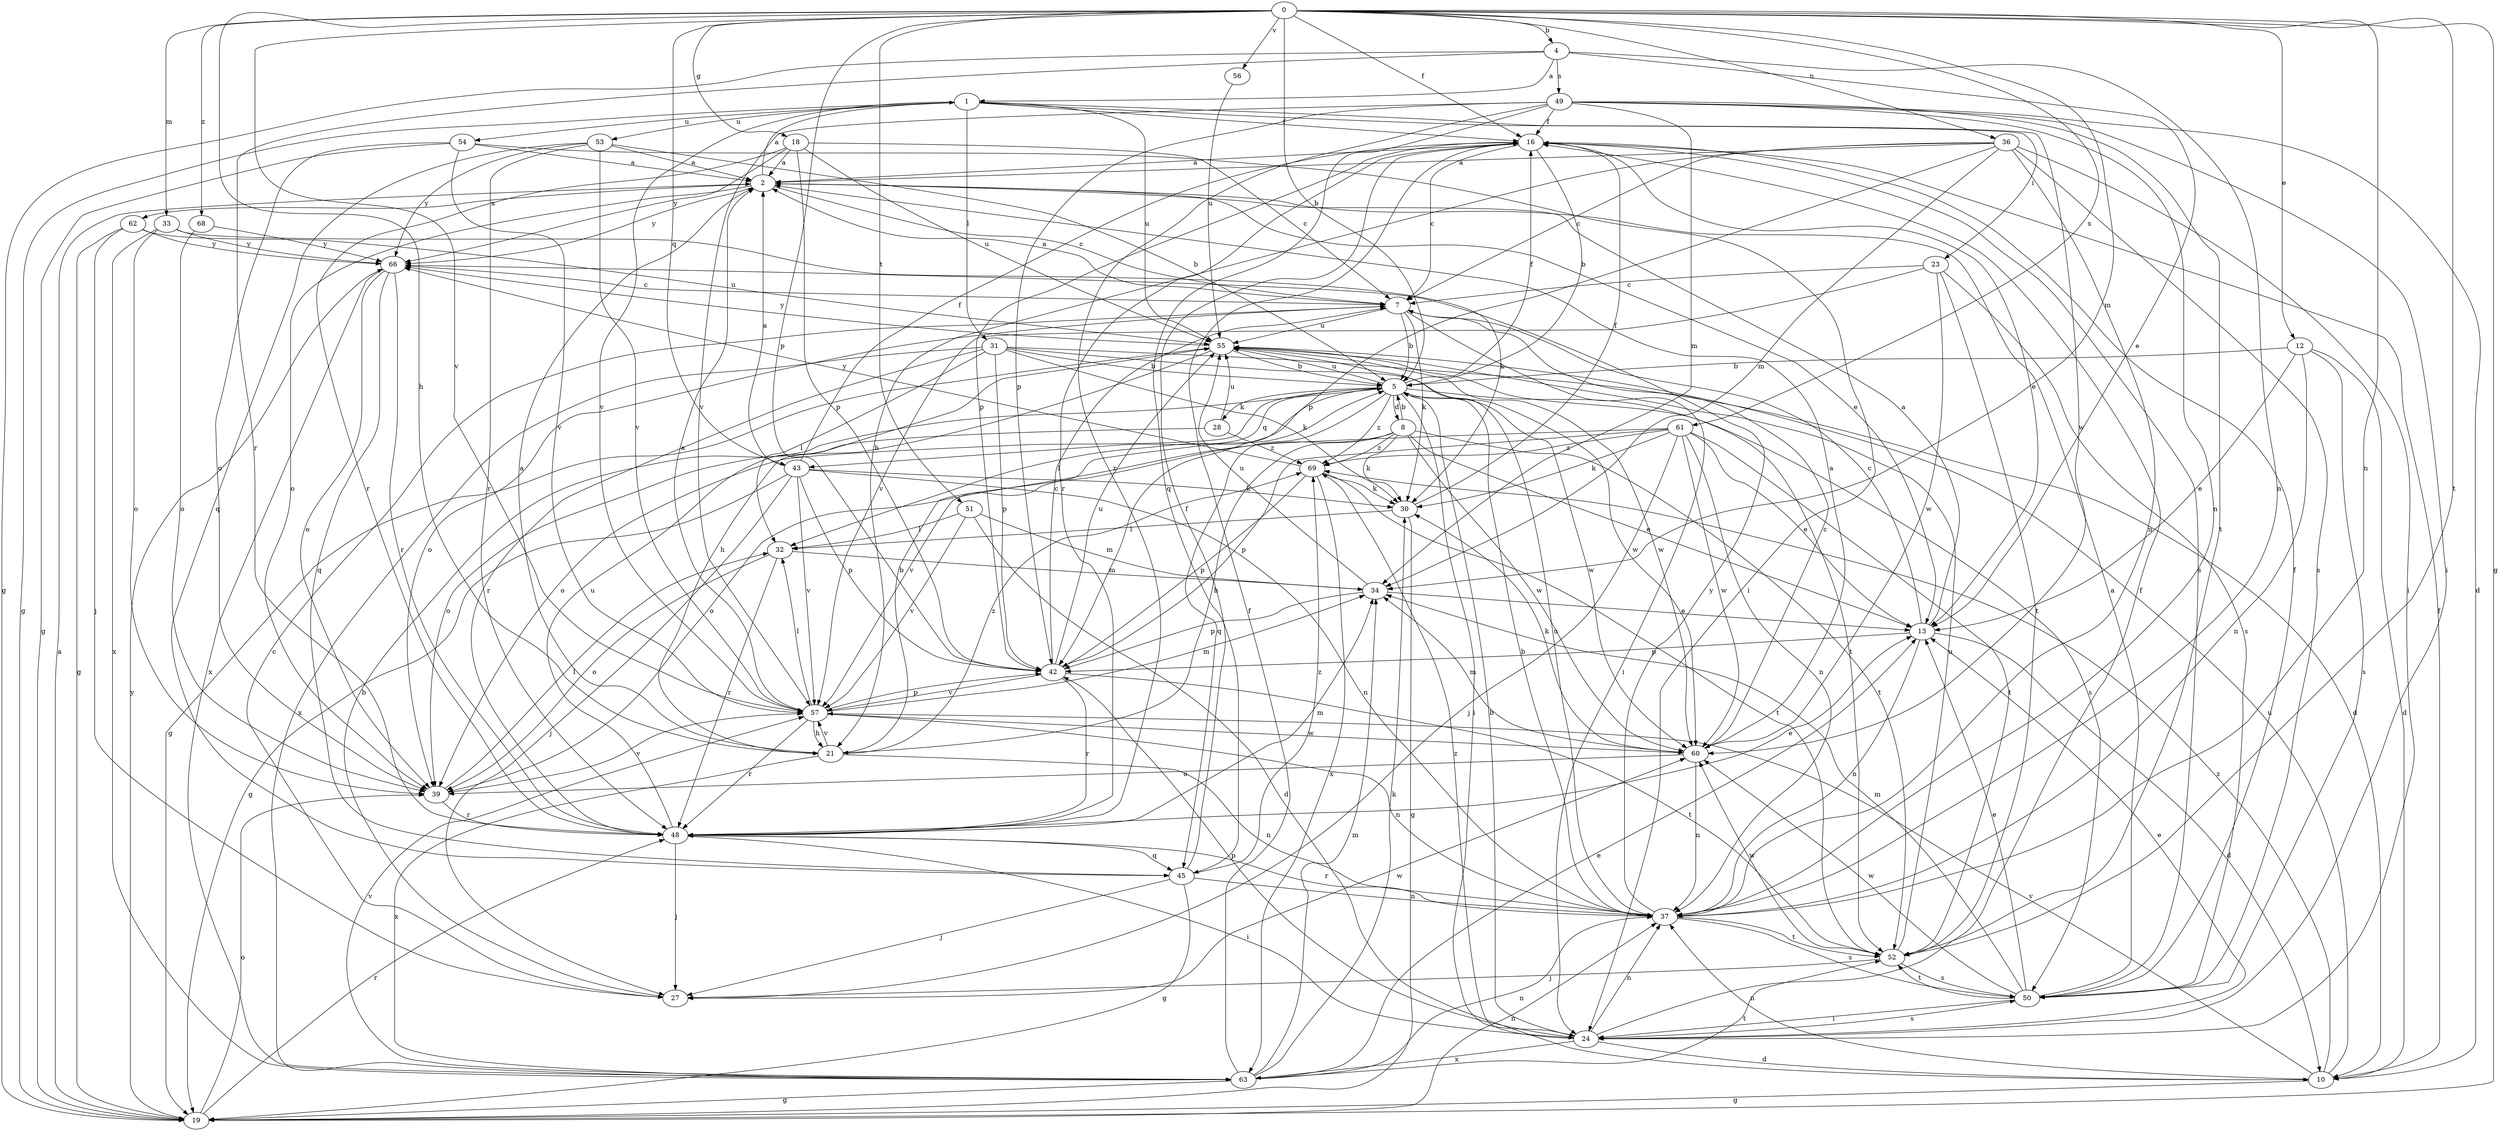 strict digraph  {
0;
1;
2;
4;
5;
7;
8;
10;
12;
13;
16;
18;
19;
21;
23;
24;
27;
28;
30;
31;
32;
33;
34;
36;
37;
39;
42;
43;
45;
48;
49;
50;
51;
52;
53;
54;
55;
56;
57;
60;
61;
62;
63;
66;
68;
69;
0 -> 4  [label=b];
0 -> 5  [label=b];
0 -> 12  [label=e];
0 -> 16  [label=f];
0 -> 18  [label=g];
0 -> 19  [label=g];
0 -> 21  [label=h];
0 -> 33  [label=m];
0 -> 34  [label=m];
0 -> 36  [label=n];
0 -> 37  [label=n];
0 -> 42  [label=p];
0 -> 43  [label=q];
0 -> 51  [label=t];
0 -> 52  [label=t];
0 -> 56  [label=v];
0 -> 57  [label=v];
0 -> 61  [label=x];
0 -> 68  [label=z];
1 -> 16  [label=f];
1 -> 19  [label=g];
1 -> 23  [label=i];
1 -> 31  [label=l];
1 -> 53  [label=u];
1 -> 54  [label=u];
1 -> 55  [label=u];
1 -> 57  [label=v];
1 -> 60  [label=w];
2 -> 1  [label=a];
2 -> 7  [label=c];
2 -> 13  [label=e];
2 -> 39  [label=o];
2 -> 62  [label=x];
2 -> 66  [label=y];
4 -> 1  [label=a];
4 -> 13  [label=e];
4 -> 19  [label=g];
4 -> 37  [label=n];
4 -> 48  [label=r];
4 -> 49  [label=s];
5 -> 8  [label=d];
5 -> 16  [label=f];
5 -> 24  [label=i];
5 -> 28  [label=k];
5 -> 32  [label=l];
5 -> 39  [label=o];
5 -> 43  [label=q];
5 -> 45  [label=q];
5 -> 50  [label=s];
5 -> 55  [label=u];
5 -> 60  [label=w];
5 -> 69  [label=z];
7 -> 2  [label=a];
7 -> 5  [label=b];
7 -> 24  [label=i];
7 -> 30  [label=k];
7 -> 39  [label=o];
7 -> 55  [label=u];
8 -> 5  [label=b];
8 -> 13  [label=e];
8 -> 21  [label=h];
8 -> 30  [label=k];
8 -> 52  [label=t];
8 -> 57  [label=v];
8 -> 60  [label=w];
8 -> 69  [label=z];
10 -> 16  [label=f];
10 -> 19  [label=g];
10 -> 37  [label=n];
10 -> 55  [label=u];
10 -> 57  [label=v];
10 -> 69  [label=z];
12 -> 5  [label=b];
12 -> 10  [label=d];
12 -> 13  [label=e];
12 -> 37  [label=n];
12 -> 50  [label=s];
13 -> 2  [label=a];
13 -> 7  [label=c];
13 -> 10  [label=d];
13 -> 37  [label=n];
13 -> 42  [label=p];
16 -> 2  [label=a];
16 -> 5  [label=b];
16 -> 7  [label=c];
16 -> 13  [label=e];
16 -> 42  [label=p];
16 -> 48  [label=r];
16 -> 50  [label=s];
18 -> 2  [label=a];
18 -> 7  [label=c];
18 -> 42  [label=p];
18 -> 48  [label=r];
18 -> 55  [label=u];
18 -> 66  [label=y];
19 -> 2  [label=a];
19 -> 37  [label=n];
19 -> 39  [label=o];
19 -> 48  [label=r];
19 -> 66  [label=y];
21 -> 2  [label=a];
21 -> 5  [label=b];
21 -> 37  [label=n];
21 -> 57  [label=v];
21 -> 63  [label=x];
21 -> 69  [label=z];
23 -> 7  [label=c];
23 -> 50  [label=s];
23 -> 52  [label=t];
23 -> 57  [label=v];
23 -> 60  [label=w];
24 -> 5  [label=b];
24 -> 10  [label=d];
24 -> 13  [label=e];
24 -> 16  [label=f];
24 -> 37  [label=n];
24 -> 42  [label=p];
24 -> 50  [label=s];
24 -> 63  [label=x];
24 -> 69  [label=z];
27 -> 5  [label=b];
27 -> 7  [label=c];
27 -> 60  [label=w];
28 -> 39  [label=o];
28 -> 55  [label=u];
28 -> 69  [label=z];
30 -> 16  [label=f];
30 -> 19  [label=g];
30 -> 32  [label=l];
31 -> 5  [label=b];
31 -> 10  [label=d];
31 -> 30  [label=k];
31 -> 32  [label=l];
31 -> 42  [label=p];
31 -> 48  [label=r];
31 -> 60  [label=w];
31 -> 63  [label=x];
32 -> 34  [label=m];
32 -> 39  [label=o];
32 -> 48  [label=r];
33 -> 30  [label=k];
33 -> 39  [label=o];
33 -> 63  [label=x];
33 -> 66  [label=y];
34 -> 13  [label=e];
34 -> 42  [label=p];
34 -> 55  [label=u];
36 -> 2  [label=a];
36 -> 7  [label=c];
36 -> 21  [label=h];
36 -> 24  [label=i];
36 -> 34  [label=m];
36 -> 37  [label=n];
36 -> 42  [label=p];
36 -> 50  [label=s];
37 -> 5  [label=b];
37 -> 48  [label=r];
37 -> 50  [label=s];
37 -> 52  [label=t];
37 -> 55  [label=u];
37 -> 66  [label=y];
39 -> 32  [label=l];
39 -> 48  [label=r];
39 -> 57  [label=v];
42 -> 7  [label=c];
42 -> 48  [label=r];
42 -> 52  [label=t];
42 -> 55  [label=u];
42 -> 57  [label=v];
43 -> 2  [label=a];
43 -> 16  [label=f];
43 -> 19  [label=g];
43 -> 27  [label=j];
43 -> 30  [label=k];
43 -> 37  [label=n];
43 -> 42  [label=p];
43 -> 57  [label=v];
45 -> 16  [label=f];
45 -> 19  [label=g];
45 -> 27  [label=j];
45 -> 37  [label=n];
45 -> 69  [label=z];
48 -> 13  [label=e];
48 -> 24  [label=i];
48 -> 27  [label=j];
48 -> 34  [label=m];
48 -> 45  [label=q];
48 -> 55  [label=u];
49 -> 10  [label=d];
49 -> 16  [label=f];
49 -> 24  [label=i];
49 -> 34  [label=m];
49 -> 37  [label=n];
49 -> 42  [label=p];
49 -> 45  [label=q];
49 -> 48  [label=r];
49 -> 52  [label=t];
49 -> 57  [label=v];
50 -> 2  [label=a];
50 -> 13  [label=e];
50 -> 16  [label=f];
50 -> 24  [label=i];
50 -> 34  [label=m];
50 -> 52  [label=t];
50 -> 60  [label=w];
51 -> 10  [label=d];
51 -> 32  [label=l];
51 -> 34  [label=m];
51 -> 57  [label=v];
52 -> 27  [label=j];
52 -> 50  [label=s];
52 -> 55  [label=u];
52 -> 60  [label=w];
53 -> 2  [label=a];
53 -> 5  [label=b];
53 -> 45  [label=q];
53 -> 48  [label=r];
53 -> 57  [label=v];
53 -> 66  [label=y];
54 -> 2  [label=a];
54 -> 19  [label=g];
54 -> 24  [label=i];
54 -> 39  [label=o];
54 -> 57  [label=v];
55 -> 5  [label=b];
55 -> 19  [label=g];
55 -> 21  [label=h];
55 -> 52  [label=t];
55 -> 60  [label=w];
55 -> 66  [label=y];
56 -> 55  [label=u];
57 -> 2  [label=a];
57 -> 21  [label=h];
57 -> 32  [label=l];
57 -> 34  [label=m];
57 -> 37  [label=n];
57 -> 42  [label=p];
57 -> 48  [label=r];
57 -> 60  [label=w];
60 -> 2  [label=a];
60 -> 7  [label=c];
60 -> 30  [label=k];
60 -> 34  [label=m];
60 -> 37  [label=n];
60 -> 39  [label=o];
61 -> 13  [label=e];
61 -> 27  [label=j];
61 -> 30  [label=k];
61 -> 37  [label=n];
61 -> 39  [label=o];
61 -> 42  [label=p];
61 -> 52  [label=t];
61 -> 60  [label=w];
61 -> 69  [label=z];
62 -> 19  [label=g];
62 -> 27  [label=j];
62 -> 55  [label=u];
62 -> 66  [label=y];
63 -> 13  [label=e];
63 -> 16  [label=f];
63 -> 19  [label=g];
63 -> 30  [label=k];
63 -> 34  [label=m];
63 -> 37  [label=n];
63 -> 52  [label=t];
63 -> 57  [label=v];
66 -> 7  [label=c];
66 -> 39  [label=o];
66 -> 45  [label=q];
66 -> 48  [label=r];
66 -> 63  [label=x];
68 -> 39  [label=o];
68 -> 66  [label=y];
69 -> 30  [label=k];
69 -> 42  [label=p];
69 -> 52  [label=t];
69 -> 63  [label=x];
69 -> 66  [label=y];
}
